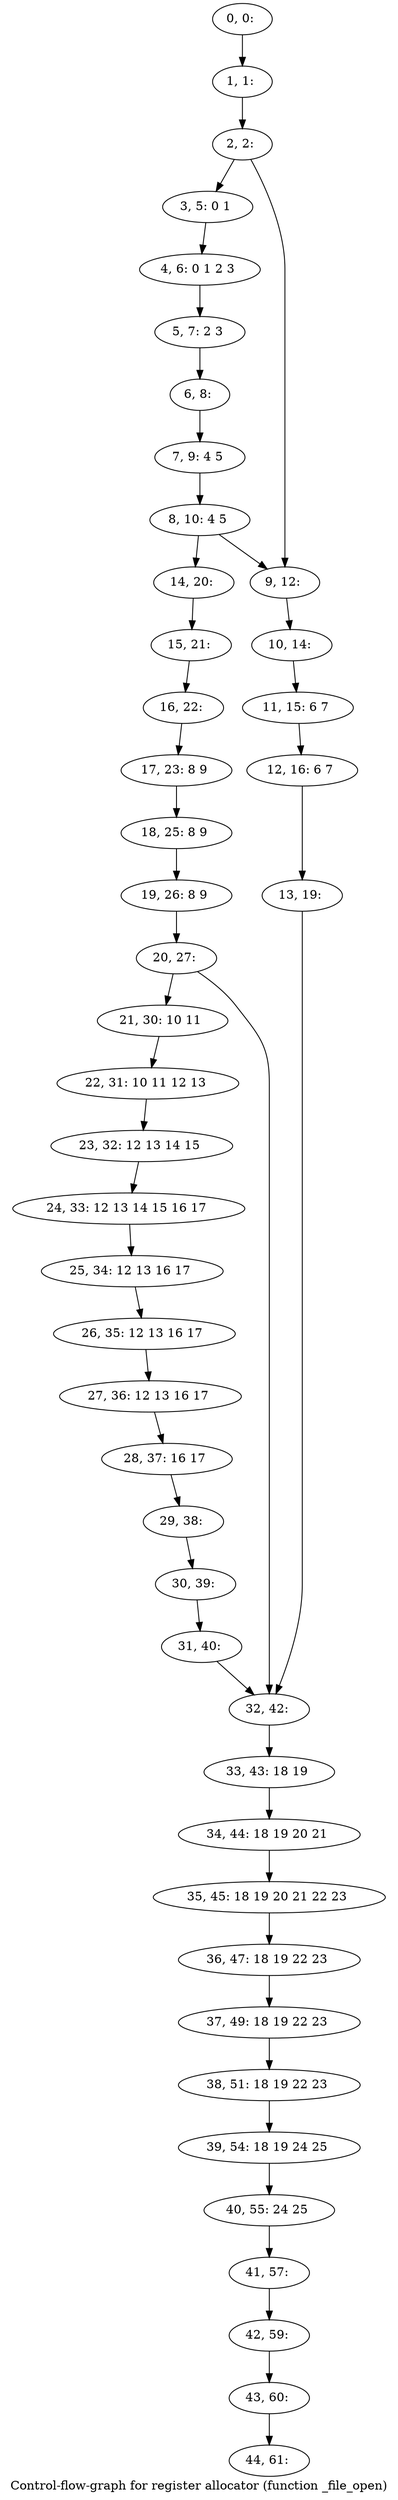 digraph G {
graph [label="Control-flow-graph for register allocator (function _file_open)"]
0[label="0, 0: "];
1[label="1, 1: "];
2[label="2, 2: "];
3[label="3, 5: 0 1 "];
4[label="4, 6: 0 1 2 3 "];
5[label="5, 7: 2 3 "];
6[label="6, 8: "];
7[label="7, 9: 4 5 "];
8[label="8, 10: 4 5 "];
9[label="9, 12: "];
10[label="10, 14: "];
11[label="11, 15: 6 7 "];
12[label="12, 16: 6 7 "];
13[label="13, 19: "];
14[label="14, 20: "];
15[label="15, 21: "];
16[label="16, 22: "];
17[label="17, 23: 8 9 "];
18[label="18, 25: 8 9 "];
19[label="19, 26: 8 9 "];
20[label="20, 27: "];
21[label="21, 30: 10 11 "];
22[label="22, 31: 10 11 12 13 "];
23[label="23, 32: 12 13 14 15 "];
24[label="24, 33: 12 13 14 15 16 17 "];
25[label="25, 34: 12 13 16 17 "];
26[label="26, 35: 12 13 16 17 "];
27[label="27, 36: 12 13 16 17 "];
28[label="28, 37: 16 17 "];
29[label="29, 38: "];
30[label="30, 39: "];
31[label="31, 40: "];
32[label="32, 42: "];
33[label="33, 43: 18 19 "];
34[label="34, 44: 18 19 20 21 "];
35[label="35, 45: 18 19 20 21 22 23 "];
36[label="36, 47: 18 19 22 23 "];
37[label="37, 49: 18 19 22 23 "];
38[label="38, 51: 18 19 22 23 "];
39[label="39, 54: 18 19 24 25 "];
40[label="40, 55: 24 25 "];
41[label="41, 57: "];
42[label="42, 59: "];
43[label="43, 60: "];
44[label="44, 61: "];
0->1 ;
1->2 ;
2->3 ;
2->9 ;
3->4 ;
4->5 ;
5->6 ;
6->7 ;
7->8 ;
8->9 ;
8->14 ;
9->10 ;
10->11 ;
11->12 ;
12->13 ;
13->32 ;
14->15 ;
15->16 ;
16->17 ;
17->18 ;
18->19 ;
19->20 ;
20->21 ;
20->32 ;
21->22 ;
22->23 ;
23->24 ;
24->25 ;
25->26 ;
26->27 ;
27->28 ;
28->29 ;
29->30 ;
30->31 ;
31->32 ;
32->33 ;
33->34 ;
34->35 ;
35->36 ;
36->37 ;
37->38 ;
38->39 ;
39->40 ;
40->41 ;
41->42 ;
42->43 ;
43->44 ;
}
